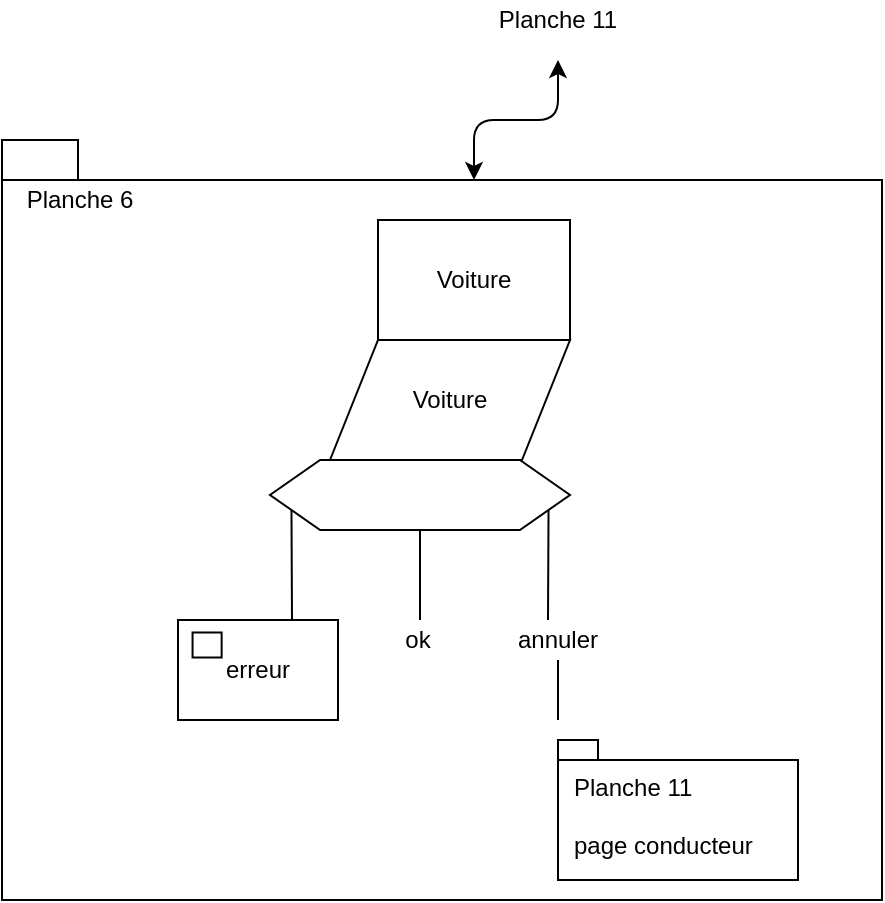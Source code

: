 <mxfile version="13.2.4" type="google"><diagram id="JlhvRfO-crCey3MtxpO3" name="Page-1"><mxGraphModel dx="1278" dy="531" grid="1" gridSize="10" guides="1" tooltips="1" connect="1" arrows="1" fold="1" page="1" pageScale="1" pageWidth="827" pageHeight="1169" math="0" shadow="0"><root><mxCell id="0"/><mxCell id="1" parent="0"/><mxCell id="FEPU_gSfGn8TpPhLIN32-1" value="" style="rounded=0;whiteSpace=wrap;html=1;" vertex="1" parent="1"><mxGeometry x="390" y="150" width="440" height="360" as="geometry"/></mxCell><mxCell id="FEPU_gSfGn8TpPhLIN32-2" value="Voiture" style="shape=parallelogram;perimeter=parallelogramPerimeter;whiteSpace=wrap;html=1;" vertex="1" parent="1"><mxGeometry x="554" y="230" width="120" height="60" as="geometry"/></mxCell><mxCell id="FEPU_gSfGn8TpPhLIN32-3" value="Voiture" style="rounded=0;whiteSpace=wrap;html=1;" vertex="1" parent="1"><mxGeometry x="578" y="170" width="96" height="60" as="geometry"/></mxCell><mxCell id="FEPU_gSfGn8TpPhLIN32-4" value="" style="group" vertex="1" connectable="0" parent="1"><mxGeometry x="524" y="290" width="150" height="37.5" as="geometry"/></mxCell><mxCell id="FEPU_gSfGn8TpPhLIN32-5" value="" style="verticalLabelPosition=bottom;verticalAlign=top;html=1;shape=hexagon;perimeter=hexagonPerimeter2;arcSize=6;size=0.167;" vertex="1" parent="FEPU_gSfGn8TpPhLIN32-4"><mxGeometry width="150" height="35" as="geometry"/></mxCell><mxCell id="FEPU_gSfGn8TpPhLIN32-6" value="" style="rounded=0;whiteSpace=wrap;html=1;" vertex="1" parent="1"><mxGeometry x="390" y="130" width="38" height="20" as="geometry"/></mxCell><mxCell id="FEPU_gSfGn8TpPhLIN32-7" value="Planche 6" style="text;html=1;strokeColor=none;fillColor=none;align=center;verticalAlign=middle;whiteSpace=wrap;rounded=0;" vertex="1" parent="1"><mxGeometry x="390" y="150" width="78" height="20" as="geometry"/></mxCell><mxCell id="FEPU_gSfGn8TpPhLIN32-8" value="" style="endArrow=none;html=1;entryX=1;entryY=0.75;entryDx=0;entryDy=0;" edge="1" parent="1" target="FEPU_gSfGn8TpPhLIN32-5"><mxGeometry width="50" height="50" relative="1" as="geometry"><mxPoint x="663" y="370" as="sourcePoint"/><mxPoint x="648" y="320" as="targetPoint"/></mxGeometry></mxCell><mxCell id="FEPU_gSfGn8TpPhLIN32-9" value="" style="endArrow=none;html=1;entryX=0.5;entryY=1;entryDx=0;entryDy=0;" edge="1" parent="1" target="FEPU_gSfGn8TpPhLIN32-5"><mxGeometry width="50" height="50" relative="1" as="geometry"><mxPoint x="599" y="370" as="sourcePoint"/><mxPoint x="648" y="320" as="targetPoint"/></mxGeometry></mxCell><mxCell id="FEPU_gSfGn8TpPhLIN32-10" value="" style="endArrow=none;html=1;entryX=0;entryY=0.75;entryDx=0;entryDy=0;" edge="1" parent="1" target="FEPU_gSfGn8TpPhLIN32-5"><mxGeometry width="50" height="50" relative="1" as="geometry"><mxPoint x="535" y="370" as="sourcePoint"/><mxPoint x="648" y="320" as="targetPoint"/></mxGeometry></mxCell><mxCell id="FEPU_gSfGn8TpPhLIN32-11" value="ok" style="text;html=1;strokeColor=none;fillColor=none;align=center;verticalAlign=middle;whiteSpace=wrap;rounded=0;" vertex="1" parent="1"><mxGeometry x="578" y="370" width="40" height="20" as="geometry"/></mxCell><mxCell id="FEPU_gSfGn8TpPhLIN32-12" value="annuler" style="text;html=1;strokeColor=none;fillColor=none;align=center;verticalAlign=middle;whiteSpace=wrap;rounded=0;" vertex="1" parent="1"><mxGeometry x="648" y="370" width="40" height="20" as="geometry"/></mxCell><mxCell id="FEPU_gSfGn8TpPhLIN32-13" value="" style="endArrow=none;html=1;entryX=0.5;entryY=1;entryDx=0;entryDy=0;" edge="1" parent="1" target="FEPU_gSfGn8TpPhLIN32-12"><mxGeometry width="50" height="50" relative="1" as="geometry"><mxPoint x="668" y="420" as="sourcePoint"/><mxPoint x="648" y="320" as="targetPoint"/></mxGeometry></mxCell><mxCell id="FEPU_gSfGn8TpPhLIN32-14" value="" style="rounded=0;whiteSpace=wrap;html=1;" vertex="1" parent="1"><mxGeometry x="668" y="440" width="120" height="60" as="geometry"/></mxCell><mxCell id="FEPU_gSfGn8TpPhLIN32-15" value="" style="rounded=0;whiteSpace=wrap;html=1;" vertex="1" parent="1"><mxGeometry x="668" y="430" width="20" height="10" as="geometry"/></mxCell><mxCell id="FEPU_gSfGn8TpPhLIN32-16" value="" style="group" vertex="1" connectable="0" parent="1"><mxGeometry x="478" y="370" width="80" height="50" as="geometry"/></mxCell><mxCell id="FEPU_gSfGn8TpPhLIN32-17" value="erreur" style="rounded=0;whiteSpace=wrap;html=1;" vertex="1" parent="FEPU_gSfGn8TpPhLIN32-16"><mxGeometry width="80" height="50" as="geometry"/></mxCell><mxCell id="FEPU_gSfGn8TpPhLIN32-18" value="" style="rounded=0;whiteSpace=wrap;html=1;" vertex="1" parent="FEPU_gSfGn8TpPhLIN32-16"><mxGeometry x="7.273" y="6.25" width="14.545" height="12.5" as="geometry"/></mxCell><mxCell id="FEPU_gSfGn8TpPhLIN32-19" value="Planche 11&lt;br&gt;&lt;br&gt;&lt;div style=&quot;text-align: center&quot;&gt;&lt;span&gt;page conducteur&lt;/span&gt;&lt;/div&gt;" style="text;html=1;strokeColor=none;fillColor=none;align=left;verticalAlign=middle;whiteSpace=wrap;rounded=0;" vertex="1" parent="1"><mxGeometry x="674" y="430" width="104" height="75" as="geometry"/></mxCell><mxCell id="FEPU_gSfGn8TpPhLIN32-20" value="" style="endArrow=classic;startArrow=classic;html=1;" edge="1" parent="1"><mxGeometry width="50" height="50" relative="1" as="geometry"><mxPoint x="626" y="150" as="sourcePoint"/><mxPoint x="668" y="90" as="targetPoint"/><Array as="points"><mxPoint x="626" y="120"/><mxPoint x="668" y="120"/></Array></mxGeometry></mxCell><mxCell id="FEPU_gSfGn8TpPhLIN32-21" value="Planche 11" style="text;html=1;strokeColor=none;fillColor=none;align=center;verticalAlign=middle;whiteSpace=wrap;rounded=0;" vertex="1" parent="1"><mxGeometry x="613" y="60" width="110" height="20" as="geometry"/></mxCell></root></mxGraphModel></diagram></mxfile>
